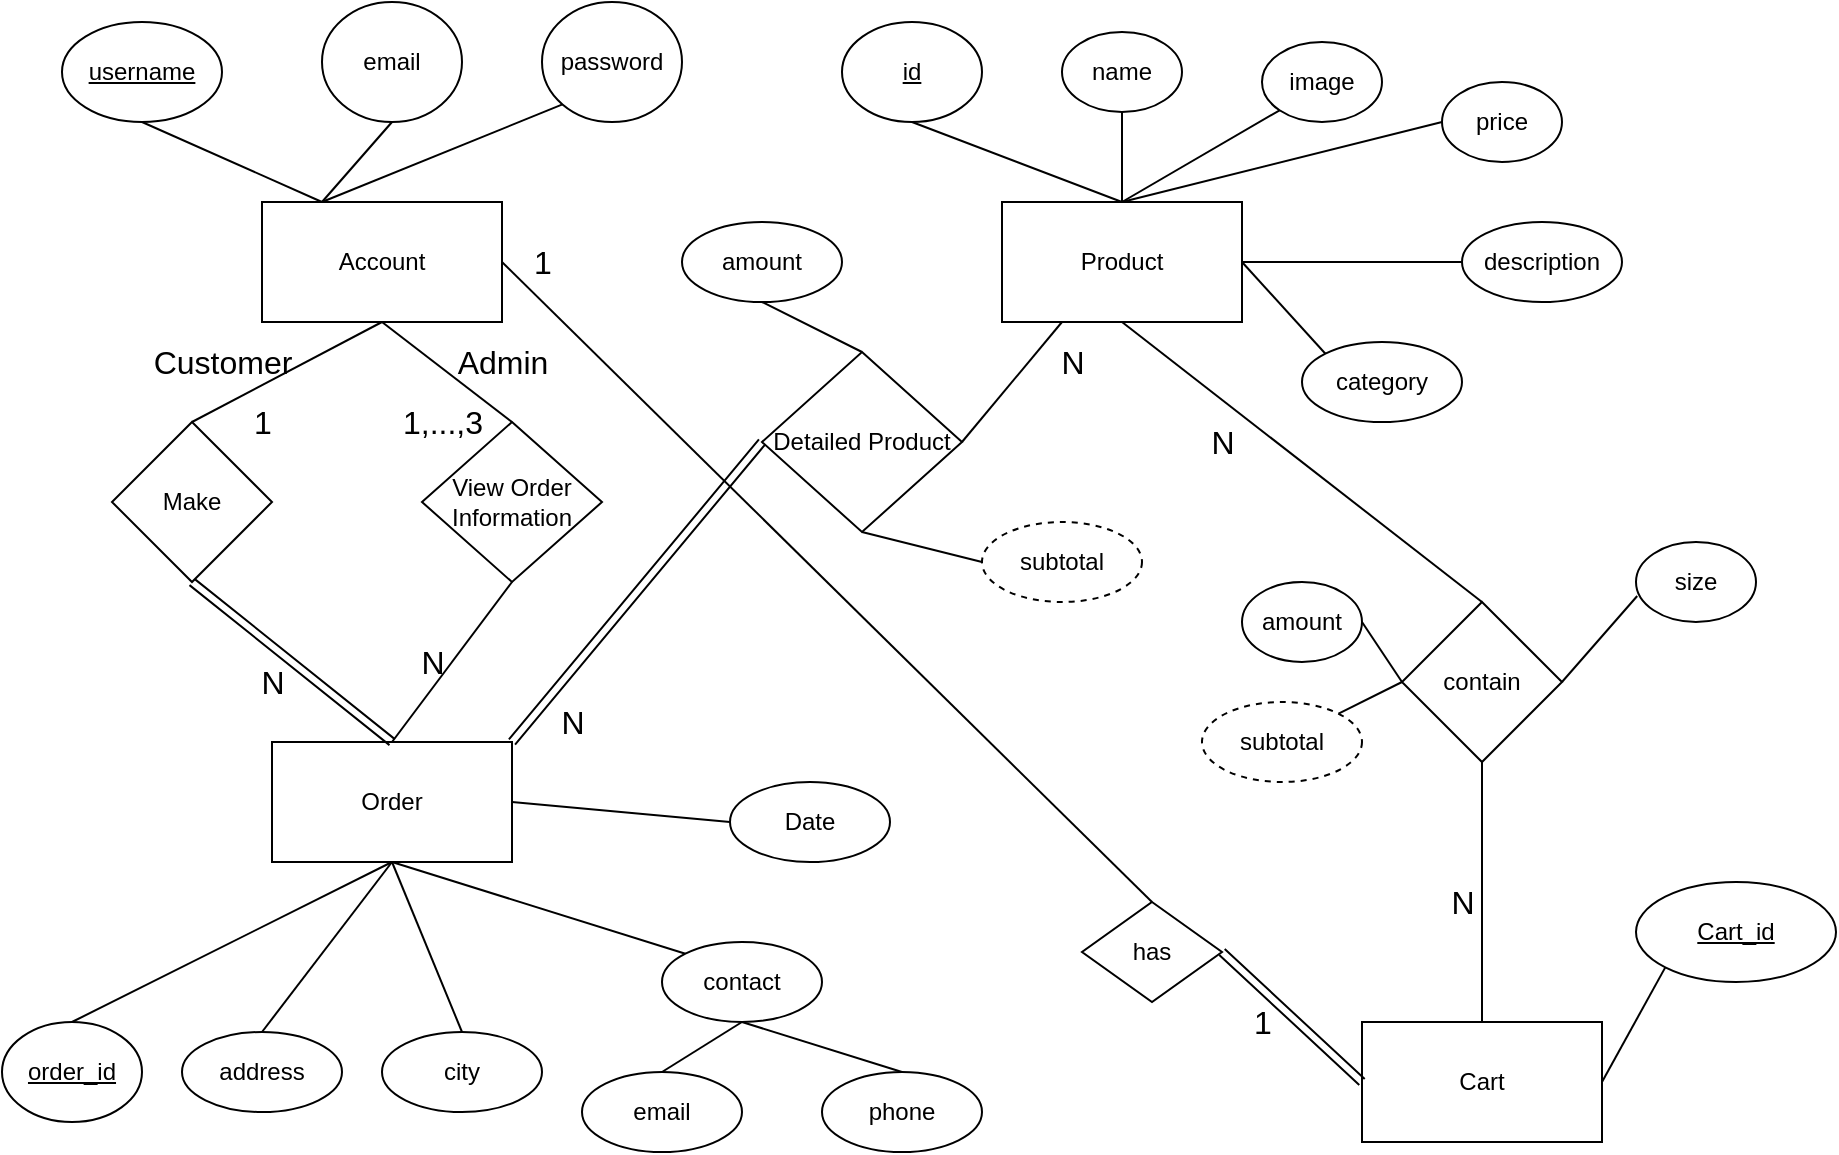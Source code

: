 <mxfile version="17.4.6" type="device"><diagram id="1lgO9WCk7UXbDJVZhRA6" name="Page-1"><mxGraphModel dx="1038" dy="571" grid="1" gridSize="10" guides="1" tooltips="1" connect="1" arrows="1" fold="1" page="1" pageScale="1" pageWidth="827" pageHeight="1169" math="0" shadow="0"><root><mxCell id="0"/><mxCell id="1" parent="0"/><mxCell id="2aXS9dPdLuiPy69ylXVW-65" style="edgeStyle=none;rounded=0;orthogonalLoop=1;jettySize=auto;html=1;exitX=0.5;exitY=1;exitDx=0;exitDy=0;entryX=0.5;entryY=0;entryDx=0;entryDy=0;endArrow=none;endFill=0;" edge="1" parent="1" source="2aXS9dPdLuiPy69ylXVW-1" target="2aXS9dPdLuiPy69ylXVW-64"><mxGeometry relative="1" as="geometry"/></mxCell><mxCell id="2aXS9dPdLuiPy69ylXVW-76" style="edgeStyle=none;rounded=0;orthogonalLoop=1;jettySize=auto;html=1;exitX=1;exitY=0.5;exitDx=0;exitDy=0;entryX=0.5;entryY=0;entryDx=0;entryDy=0;fontSize=16;endArrow=none;endFill=0;" edge="1" parent="1" source="2aXS9dPdLuiPy69ylXVW-1" target="2aXS9dPdLuiPy69ylXVW-75"><mxGeometry relative="1" as="geometry"/></mxCell><mxCell id="2aXS9dPdLuiPy69ylXVW-1" value="Account" style="rounded=0;whiteSpace=wrap;html=1;" vertex="1" parent="1"><mxGeometry x="140" y="150" width="120" height="60" as="geometry"/></mxCell><mxCell id="2aXS9dPdLuiPy69ylXVW-12" style="rounded=0;orthogonalLoop=1;jettySize=auto;html=1;exitX=0.5;exitY=1;exitDx=0;exitDy=0;endArrow=none;endFill=0;" edge="1" parent="1" source="2aXS9dPdLuiPy69ylXVW-2"><mxGeometry relative="1" as="geometry"><mxPoint x="170" y="150" as="targetPoint"/></mxGeometry></mxCell><mxCell id="2aXS9dPdLuiPy69ylXVW-2" value="&lt;u&gt;username&lt;/u&gt;" style="ellipse;whiteSpace=wrap;html=1;" vertex="1" parent="1"><mxGeometry x="40" y="60" width="80" height="50" as="geometry"/></mxCell><mxCell id="2aXS9dPdLuiPy69ylXVW-13" style="edgeStyle=none;rounded=0;orthogonalLoop=1;jettySize=auto;html=1;exitX=0.5;exitY=1;exitDx=0;exitDy=0;entryX=0.25;entryY=0;entryDx=0;entryDy=0;endArrow=none;endFill=0;" edge="1" parent="1" source="2aXS9dPdLuiPy69ylXVW-3" target="2aXS9dPdLuiPy69ylXVW-1"><mxGeometry relative="1" as="geometry"/></mxCell><mxCell id="2aXS9dPdLuiPy69ylXVW-3" value="email" style="ellipse;whiteSpace=wrap;html=1;" vertex="1" parent="1"><mxGeometry x="170" y="50" width="70" height="60" as="geometry"/></mxCell><mxCell id="2aXS9dPdLuiPy69ylXVW-14" style="edgeStyle=none;rounded=0;orthogonalLoop=1;jettySize=auto;html=1;exitX=0;exitY=1;exitDx=0;exitDy=0;endArrow=none;endFill=0;" edge="1" parent="1" source="2aXS9dPdLuiPy69ylXVW-4"><mxGeometry relative="1" as="geometry"><mxPoint x="170" y="150" as="targetPoint"/></mxGeometry></mxCell><mxCell id="2aXS9dPdLuiPy69ylXVW-4" value="password" style="ellipse;whiteSpace=wrap;html=1;" vertex="1" parent="1"><mxGeometry x="280" y="50" width="70" height="60" as="geometry"/></mxCell><mxCell id="2aXS9dPdLuiPy69ylXVW-35" style="edgeStyle=none;rounded=0;orthogonalLoop=1;jettySize=auto;html=1;exitX=0.5;exitY=1;exitDx=0;exitDy=0;entryX=0.5;entryY=0;entryDx=0;entryDy=0;endArrow=none;endFill=0;" edge="1" parent="1" source="2aXS9dPdLuiPy69ylXVW-5" target="2aXS9dPdLuiPy69ylXVW-34"><mxGeometry relative="1" as="geometry"/></mxCell><mxCell id="2aXS9dPdLuiPy69ylXVW-5" value="Product" style="rounded=0;whiteSpace=wrap;html=1;" vertex="1" parent="1"><mxGeometry x="510" y="150" width="120" height="60" as="geometry"/></mxCell><mxCell id="2aXS9dPdLuiPy69ylXVW-15" style="edgeStyle=none;rounded=0;orthogonalLoop=1;jettySize=auto;html=1;exitX=0.5;exitY=1;exitDx=0;exitDy=0;endArrow=none;endFill=0;" edge="1" parent="1" source="2aXS9dPdLuiPy69ylXVW-6"><mxGeometry relative="1" as="geometry"><mxPoint x="570" y="150" as="targetPoint"/></mxGeometry></mxCell><mxCell id="2aXS9dPdLuiPy69ylXVW-6" value="&lt;u&gt;id&lt;/u&gt;" style="ellipse;whiteSpace=wrap;html=1;" vertex="1" parent="1"><mxGeometry x="430" y="60" width="70" height="50" as="geometry"/></mxCell><mxCell id="2aXS9dPdLuiPy69ylXVW-16" style="edgeStyle=none;rounded=0;orthogonalLoop=1;jettySize=auto;html=1;exitX=0.5;exitY=1;exitDx=0;exitDy=0;endArrow=none;endFill=0;" edge="1" parent="1" source="2aXS9dPdLuiPy69ylXVW-7"><mxGeometry relative="1" as="geometry"><mxPoint x="570" y="150" as="targetPoint"/></mxGeometry></mxCell><mxCell id="2aXS9dPdLuiPy69ylXVW-7" value="name" style="ellipse;whiteSpace=wrap;html=1;" vertex="1" parent="1"><mxGeometry x="540" y="65" width="60" height="40" as="geometry"/></mxCell><mxCell id="2aXS9dPdLuiPy69ylXVW-17" style="edgeStyle=none;rounded=0;orthogonalLoop=1;jettySize=auto;html=1;exitX=0;exitY=1;exitDx=0;exitDy=0;endArrow=none;endFill=0;" edge="1" parent="1" source="2aXS9dPdLuiPy69ylXVW-8"><mxGeometry relative="1" as="geometry"><mxPoint x="570" y="150" as="targetPoint"/></mxGeometry></mxCell><mxCell id="2aXS9dPdLuiPy69ylXVW-8" value="image" style="ellipse;whiteSpace=wrap;html=1;" vertex="1" parent="1"><mxGeometry x="640" y="70" width="60" height="40" as="geometry"/></mxCell><mxCell id="2aXS9dPdLuiPy69ylXVW-18" style="edgeStyle=none;rounded=0;orthogonalLoop=1;jettySize=auto;html=1;exitX=0;exitY=0.5;exitDx=0;exitDy=0;endArrow=none;endFill=0;" edge="1" parent="1" source="2aXS9dPdLuiPy69ylXVW-9"><mxGeometry relative="1" as="geometry"><mxPoint x="570" y="150" as="targetPoint"/></mxGeometry></mxCell><mxCell id="2aXS9dPdLuiPy69ylXVW-9" value="price" style="ellipse;whiteSpace=wrap;html=1;" vertex="1" parent="1"><mxGeometry x="730" y="90" width="60" height="40" as="geometry"/></mxCell><mxCell id="2aXS9dPdLuiPy69ylXVW-19" style="edgeStyle=none;rounded=0;orthogonalLoop=1;jettySize=auto;html=1;exitX=0;exitY=0.5;exitDx=0;exitDy=0;entryX=1;entryY=0.5;entryDx=0;entryDy=0;endArrow=none;endFill=0;" edge="1" parent="1" source="2aXS9dPdLuiPy69ylXVW-10" target="2aXS9dPdLuiPy69ylXVW-5"><mxGeometry relative="1" as="geometry"/></mxCell><mxCell id="2aXS9dPdLuiPy69ylXVW-10" value="description" style="ellipse;whiteSpace=wrap;html=1;" vertex="1" parent="1"><mxGeometry x="740" y="160" width="80" height="40" as="geometry"/></mxCell><mxCell id="2aXS9dPdLuiPy69ylXVW-20" style="edgeStyle=none;rounded=0;orthogonalLoop=1;jettySize=auto;html=1;exitX=0;exitY=0;exitDx=0;exitDy=0;endArrow=none;endFill=0;" edge="1" parent="1" source="2aXS9dPdLuiPy69ylXVW-11"><mxGeometry relative="1" as="geometry"><mxPoint x="630" y="180" as="targetPoint"/></mxGeometry></mxCell><mxCell id="2aXS9dPdLuiPy69ylXVW-11" value="category" style="ellipse;whiteSpace=wrap;html=1;" vertex="1" parent="1"><mxGeometry x="660" y="220" width="80" height="40" as="geometry"/></mxCell><mxCell id="2aXS9dPdLuiPy69ylXVW-44" style="edgeStyle=none;rounded=0;orthogonalLoop=1;jettySize=auto;html=1;exitX=1;exitY=0.5;exitDx=0;exitDy=0;entryX=0;entryY=1;entryDx=0;entryDy=0;endArrow=none;endFill=0;" edge="1" parent="1" source="2aXS9dPdLuiPy69ylXVW-21" target="2aXS9dPdLuiPy69ylXVW-43"><mxGeometry relative="1" as="geometry"/></mxCell><mxCell id="2aXS9dPdLuiPy69ylXVW-21" value="Cart" style="rounded=0;whiteSpace=wrap;html=1;" vertex="1" parent="1"><mxGeometry x="690" y="560" width="120" height="60" as="geometry"/></mxCell><mxCell id="2aXS9dPdLuiPy69ylXVW-36" style="edgeStyle=none;rounded=0;orthogonalLoop=1;jettySize=auto;html=1;exitX=0.5;exitY=1;exitDx=0;exitDy=0;entryX=0.5;entryY=0;entryDx=0;entryDy=0;endArrow=none;endFill=0;" edge="1" parent="1" source="2aXS9dPdLuiPy69ylXVW-34" target="2aXS9dPdLuiPy69ylXVW-21"><mxGeometry relative="1" as="geometry"/></mxCell><mxCell id="2aXS9dPdLuiPy69ylXVW-40" style="edgeStyle=none;rounded=0;orthogonalLoop=1;jettySize=auto;html=1;exitX=0;exitY=0.5;exitDx=0;exitDy=0;entryX=1;entryY=0.5;entryDx=0;entryDy=0;endArrow=none;endFill=0;" edge="1" parent="1" source="2aXS9dPdLuiPy69ylXVW-34" target="2aXS9dPdLuiPy69ylXVW-39"><mxGeometry relative="1" as="geometry"/></mxCell><mxCell id="2aXS9dPdLuiPy69ylXVW-42" style="edgeStyle=none;rounded=0;orthogonalLoop=1;jettySize=auto;html=1;exitX=0;exitY=0.5;exitDx=0;exitDy=0;entryX=1;entryY=0;entryDx=0;entryDy=0;endArrow=none;endFill=0;" edge="1" parent="1" source="2aXS9dPdLuiPy69ylXVW-34" target="2aXS9dPdLuiPy69ylXVW-41"><mxGeometry relative="1" as="geometry"/></mxCell><mxCell id="2aXS9dPdLuiPy69ylXVW-46" style="edgeStyle=none;rounded=0;orthogonalLoop=1;jettySize=auto;html=1;exitX=1;exitY=0.5;exitDx=0;exitDy=0;entryX=0.01;entryY=0.675;entryDx=0;entryDy=0;entryPerimeter=0;endArrow=none;endFill=0;" edge="1" parent="1" source="2aXS9dPdLuiPy69ylXVW-34" target="2aXS9dPdLuiPy69ylXVW-45"><mxGeometry relative="1" as="geometry"/></mxCell><mxCell id="2aXS9dPdLuiPy69ylXVW-34" value="contain" style="rhombus;whiteSpace=wrap;html=1;" vertex="1" parent="1"><mxGeometry x="710" y="350" width="80" height="80" as="geometry"/></mxCell><mxCell id="2aXS9dPdLuiPy69ylXVW-37" value="N" style="text;html=1;align=center;verticalAlign=middle;resizable=0;points=[];autosize=1;strokeColor=none;fillColor=none;fontSize=16;" vertex="1" parent="1"><mxGeometry x="605" y="260" width="30" height="20" as="geometry"/></mxCell><mxCell id="2aXS9dPdLuiPy69ylXVW-38" value="N" style="text;html=1;align=center;verticalAlign=middle;resizable=0;points=[];autosize=1;strokeColor=none;fillColor=none;fontSize=16;" vertex="1" parent="1"><mxGeometry x="725" y="490" width="30" height="20" as="geometry"/></mxCell><mxCell id="2aXS9dPdLuiPy69ylXVW-39" value="amount" style="ellipse;whiteSpace=wrap;html=1;" vertex="1" parent="1"><mxGeometry x="630" y="340" width="60" height="40" as="geometry"/></mxCell><mxCell id="2aXS9dPdLuiPy69ylXVW-41" value="subtotal" style="ellipse;whiteSpace=wrap;html=1;dashed=1;" vertex="1" parent="1"><mxGeometry x="610" y="400" width="80" height="40" as="geometry"/></mxCell><mxCell id="2aXS9dPdLuiPy69ylXVW-43" value="&lt;u&gt;Cart_id&lt;/u&gt;" style="ellipse;whiteSpace=wrap;html=1;" vertex="1" parent="1"><mxGeometry x="827" y="490" width="100" height="50" as="geometry"/></mxCell><mxCell id="2aXS9dPdLuiPy69ylXVW-45" value="size" style="ellipse;whiteSpace=wrap;html=1;" vertex="1" parent="1"><mxGeometry x="827" y="320" width="60" height="40" as="geometry"/></mxCell><mxCell id="2aXS9dPdLuiPy69ylXVW-55" style="edgeStyle=none;rounded=0;orthogonalLoop=1;jettySize=auto;html=1;exitX=0.5;exitY=1;exitDx=0;exitDy=0;entryX=0.5;entryY=0;entryDx=0;entryDy=0;endArrow=none;endFill=0;" edge="1" parent="1" source="2aXS9dPdLuiPy69ylXVW-47" target="2aXS9dPdLuiPy69ylXVW-48"><mxGeometry relative="1" as="geometry"/></mxCell><mxCell id="2aXS9dPdLuiPy69ylXVW-62" style="edgeStyle=none;rounded=0;orthogonalLoop=1;jettySize=auto;html=1;exitX=1;exitY=0.5;exitDx=0;exitDy=0;entryX=0;entryY=0.5;entryDx=0;entryDy=0;endArrow=none;endFill=0;" edge="1" parent="1" source="2aXS9dPdLuiPy69ylXVW-47" target="2aXS9dPdLuiPy69ylXVW-54"><mxGeometry relative="1" as="geometry"/></mxCell><mxCell id="2aXS9dPdLuiPy69ylXVW-47" value="Order" style="rounded=0;whiteSpace=wrap;html=1;" vertex="1" parent="1"><mxGeometry x="145" y="420" width="120" height="60" as="geometry"/></mxCell><mxCell id="2aXS9dPdLuiPy69ylXVW-48" value="&lt;u&gt;order_id&lt;/u&gt;" style="ellipse;whiteSpace=wrap;html=1;" vertex="1" parent="1"><mxGeometry x="10" y="560" width="70" height="50" as="geometry"/></mxCell><mxCell id="2aXS9dPdLuiPy69ylXVW-56" style="edgeStyle=none;rounded=0;orthogonalLoop=1;jettySize=auto;html=1;exitX=0.5;exitY=0;exitDx=0;exitDy=0;entryX=0.5;entryY=1;entryDx=0;entryDy=0;endArrow=none;endFill=0;" edge="1" parent="1" source="2aXS9dPdLuiPy69ylXVW-49" target="2aXS9dPdLuiPy69ylXVW-47"><mxGeometry relative="1" as="geometry"/></mxCell><mxCell id="2aXS9dPdLuiPy69ylXVW-49" value="address" style="ellipse;whiteSpace=wrap;html=1;" vertex="1" parent="1"><mxGeometry x="100" y="565" width="80" height="40" as="geometry"/></mxCell><mxCell id="2aXS9dPdLuiPy69ylXVW-58" style="edgeStyle=none;rounded=0;orthogonalLoop=1;jettySize=auto;html=1;exitX=0.5;exitY=0;exitDx=0;exitDy=0;entryX=0.5;entryY=1;entryDx=0;entryDy=0;endArrow=none;endFill=0;" edge="1" parent="1" source="2aXS9dPdLuiPy69ylXVW-50" target="2aXS9dPdLuiPy69ylXVW-47"><mxGeometry relative="1" as="geometry"/></mxCell><mxCell id="2aXS9dPdLuiPy69ylXVW-50" value="city" style="ellipse;whiteSpace=wrap;html=1;" vertex="1" parent="1"><mxGeometry x="200" y="565" width="80" height="40" as="geometry"/></mxCell><mxCell id="2aXS9dPdLuiPy69ylXVW-59" style="edgeStyle=none;rounded=0;orthogonalLoop=1;jettySize=auto;html=1;exitX=0;exitY=0;exitDx=0;exitDy=0;entryX=0.5;entryY=1;entryDx=0;entryDy=0;endArrow=none;endFill=0;" edge="1" parent="1" source="2aXS9dPdLuiPy69ylXVW-51" target="2aXS9dPdLuiPy69ylXVW-47"><mxGeometry relative="1" as="geometry"/></mxCell><mxCell id="2aXS9dPdLuiPy69ylXVW-60" style="edgeStyle=none;rounded=0;orthogonalLoop=1;jettySize=auto;html=1;entryX=0.5;entryY=0;entryDx=0;entryDy=0;endArrow=none;endFill=0;" edge="1" parent="1" target="2aXS9dPdLuiPy69ylXVW-52"><mxGeometry relative="1" as="geometry"><mxPoint x="380" y="560" as="sourcePoint"/></mxGeometry></mxCell><mxCell id="2aXS9dPdLuiPy69ylXVW-51" value="contact" style="ellipse;whiteSpace=wrap;html=1;" vertex="1" parent="1"><mxGeometry x="340" y="520" width="80" height="40" as="geometry"/></mxCell><mxCell id="2aXS9dPdLuiPy69ylXVW-52" value="email" style="ellipse;whiteSpace=wrap;html=1;" vertex="1" parent="1"><mxGeometry x="300" y="585" width="80" height="40" as="geometry"/></mxCell><mxCell id="2aXS9dPdLuiPy69ylXVW-61" style="edgeStyle=none;rounded=0;orthogonalLoop=1;jettySize=auto;html=1;exitX=0.5;exitY=0;exitDx=0;exitDy=0;entryX=0.5;entryY=1;entryDx=0;entryDy=0;endArrow=none;endFill=0;" edge="1" parent="1" source="2aXS9dPdLuiPy69ylXVW-53" target="2aXS9dPdLuiPy69ylXVW-51"><mxGeometry relative="1" as="geometry"/></mxCell><mxCell id="2aXS9dPdLuiPy69ylXVW-53" value="phone" style="ellipse;whiteSpace=wrap;html=1;" vertex="1" parent="1"><mxGeometry x="420" y="585" width="80" height="40" as="geometry"/></mxCell><mxCell id="2aXS9dPdLuiPy69ylXVW-54" value="Date" style="ellipse;whiteSpace=wrap;html=1;" vertex="1" parent="1"><mxGeometry x="374" y="440" width="80" height="40" as="geometry"/></mxCell><mxCell id="2aXS9dPdLuiPy69ylXVW-66" style="edgeStyle=none;rounded=0;orthogonalLoop=1;jettySize=auto;html=1;exitX=0.5;exitY=0;exitDx=0;exitDy=0;endArrow=none;endFill=0;" edge="1" parent="1" source="2aXS9dPdLuiPy69ylXVW-63"><mxGeometry relative="1" as="geometry"><mxPoint x="200" y="210" as="targetPoint"/></mxGeometry></mxCell><mxCell id="2aXS9dPdLuiPy69ylXVW-68" style="edgeStyle=none;rounded=0;orthogonalLoop=1;jettySize=auto;html=1;exitX=0.5;exitY=1;exitDx=0;exitDy=0;entryX=0.5;entryY=0;entryDx=0;entryDy=0;endArrow=none;endFill=0;" edge="1" parent="1" source="2aXS9dPdLuiPy69ylXVW-63" target="2aXS9dPdLuiPy69ylXVW-47"><mxGeometry relative="1" as="geometry"/></mxCell><mxCell id="2aXS9dPdLuiPy69ylXVW-63" value="View Order Information" style="rhombus;whiteSpace=wrap;html=1;" vertex="1" parent="1"><mxGeometry x="220" y="260" width="90" height="80" as="geometry"/></mxCell><mxCell id="2aXS9dPdLuiPy69ylXVW-67" style="edgeStyle=none;rounded=0;orthogonalLoop=1;jettySize=auto;html=1;exitX=0.5;exitY=1;exitDx=0;exitDy=0;entryX=0.5;entryY=0;entryDx=0;entryDy=0;endArrow=none;endFill=0;shape=link;" edge="1" parent="1" source="2aXS9dPdLuiPy69ylXVW-64" target="2aXS9dPdLuiPy69ylXVW-47"><mxGeometry relative="1" as="geometry"/></mxCell><mxCell id="2aXS9dPdLuiPy69ylXVW-64" value="Make" style="rhombus;whiteSpace=wrap;html=1;" vertex="1" parent="1"><mxGeometry x="65" y="260" width="80" height="80" as="geometry"/></mxCell><mxCell id="2aXS9dPdLuiPy69ylXVW-69" value="Customer" style="text;html=1;align=center;verticalAlign=middle;resizable=0;points=[];autosize=1;strokeColor=none;fillColor=none;fontSize=16;" vertex="1" parent="1"><mxGeometry x="80" y="220" width="80" height="20" as="geometry"/></mxCell><mxCell id="2aXS9dPdLuiPy69ylXVW-70" value="Admin" style="text;html=1;align=center;verticalAlign=middle;resizable=0;points=[];autosize=1;strokeColor=none;fillColor=none;fontSize=16;" vertex="1" parent="1"><mxGeometry x="230" y="220" width="60" height="20" as="geometry"/></mxCell><mxCell id="2aXS9dPdLuiPy69ylXVW-71" value="N" style="text;html=1;align=center;verticalAlign=middle;resizable=0;points=[];autosize=1;strokeColor=none;fillColor=none;fontSize=16;" vertex="1" parent="1"><mxGeometry x="210" y="370" width="30" height="20" as="geometry"/></mxCell><mxCell id="2aXS9dPdLuiPy69ylXVW-72" value="N" style="text;html=1;align=center;verticalAlign=middle;resizable=0;points=[];autosize=1;strokeColor=none;fillColor=none;fontSize=16;" vertex="1" parent="1"><mxGeometry x="130" y="380" width="30" height="20" as="geometry"/></mxCell><mxCell id="2aXS9dPdLuiPy69ylXVW-73" value="1" style="text;html=1;align=center;verticalAlign=middle;resizable=0;points=[];autosize=1;strokeColor=none;fillColor=none;fontSize=16;" vertex="1" parent="1"><mxGeometry x="130" y="250" width="20" height="20" as="geometry"/></mxCell><mxCell id="2aXS9dPdLuiPy69ylXVW-74" value="1,...,3" style="text;html=1;align=center;verticalAlign=middle;resizable=0;points=[];autosize=1;strokeColor=none;fillColor=none;fontSize=16;" vertex="1" parent="1"><mxGeometry x="200" y="250" width="60" height="20" as="geometry"/></mxCell><mxCell id="2aXS9dPdLuiPy69ylXVW-77" style="edgeStyle=none;rounded=0;orthogonalLoop=1;jettySize=auto;html=1;exitX=1;exitY=0.5;exitDx=0;exitDy=0;entryX=0;entryY=0.5;entryDx=0;entryDy=0;fontSize=16;endArrow=none;endFill=0;shape=link;" edge="1" parent="1" source="2aXS9dPdLuiPy69ylXVW-75" target="2aXS9dPdLuiPy69ylXVW-21"><mxGeometry relative="1" as="geometry"/></mxCell><mxCell id="2aXS9dPdLuiPy69ylXVW-75" value="has" style="rhombus;whiteSpace=wrap;html=1;fontSize=12;" vertex="1" parent="1"><mxGeometry x="550" y="500" width="70" height="50" as="geometry"/></mxCell><mxCell id="2aXS9dPdLuiPy69ylXVW-78" value="1" style="text;html=1;align=center;verticalAlign=middle;resizable=0;points=[];autosize=1;strokeColor=none;fillColor=none;fontSize=16;" vertex="1" parent="1"><mxGeometry x="270" y="170" width="20" height="20" as="geometry"/></mxCell><mxCell id="2aXS9dPdLuiPy69ylXVW-79" value="1" style="text;html=1;align=center;verticalAlign=middle;resizable=0;points=[];autosize=1;strokeColor=none;fillColor=none;fontSize=16;" vertex="1" parent="1"><mxGeometry x="630" y="550" width="20" height="20" as="geometry"/></mxCell><mxCell id="2aXS9dPdLuiPy69ylXVW-81" style="edgeStyle=none;rounded=0;orthogonalLoop=1;jettySize=auto;html=1;exitX=0;exitY=0.5;exitDx=0;exitDy=0;entryX=1;entryY=0;entryDx=0;entryDy=0;fontSize=16;endArrow=none;endFill=0;shape=link;" edge="1" parent="1" source="2aXS9dPdLuiPy69ylXVW-80" target="2aXS9dPdLuiPy69ylXVW-47"><mxGeometry relative="1" as="geometry"/></mxCell><mxCell id="2aXS9dPdLuiPy69ylXVW-82" style="edgeStyle=none;rounded=0;orthogonalLoop=1;jettySize=auto;html=1;exitX=1;exitY=0.5;exitDx=0;exitDy=0;entryX=0.25;entryY=1;entryDx=0;entryDy=0;fontSize=16;endArrow=none;endFill=0;" edge="1" parent="1" source="2aXS9dPdLuiPy69ylXVW-80" target="2aXS9dPdLuiPy69ylXVW-5"><mxGeometry relative="1" as="geometry"/></mxCell><mxCell id="2aXS9dPdLuiPy69ylXVW-86" style="edgeStyle=none;rounded=0;orthogonalLoop=1;jettySize=auto;html=1;exitX=0.5;exitY=0;exitDx=0;exitDy=0;entryX=0.5;entryY=1;entryDx=0;entryDy=0;fontSize=12;endArrow=none;endFill=0;" edge="1" parent="1" source="2aXS9dPdLuiPy69ylXVW-80" target="2aXS9dPdLuiPy69ylXVW-85"><mxGeometry relative="1" as="geometry"/></mxCell><mxCell id="2aXS9dPdLuiPy69ylXVW-88" style="edgeStyle=none;rounded=0;orthogonalLoop=1;jettySize=auto;html=1;exitX=0.5;exitY=1;exitDx=0;exitDy=0;entryX=0;entryY=0.5;entryDx=0;entryDy=0;fontSize=12;endArrow=none;endFill=0;" edge="1" parent="1" source="2aXS9dPdLuiPy69ylXVW-80" target="2aXS9dPdLuiPy69ylXVW-87"><mxGeometry relative="1" as="geometry"/></mxCell><mxCell id="2aXS9dPdLuiPy69ylXVW-80" value="Detailed Product" style="rhombus;whiteSpace=wrap;html=1;fontSize=12;" vertex="1" parent="1"><mxGeometry x="390" y="225" width="100" height="90" as="geometry"/></mxCell><mxCell id="2aXS9dPdLuiPy69ylXVW-83" value="N" style="text;html=1;align=center;verticalAlign=middle;resizable=0;points=[];autosize=1;strokeColor=none;fillColor=none;fontSize=16;" vertex="1" parent="1"><mxGeometry x="530" y="220" width="30" height="20" as="geometry"/></mxCell><mxCell id="2aXS9dPdLuiPy69ylXVW-84" value="N" style="text;html=1;align=center;verticalAlign=middle;resizable=0;points=[];autosize=1;strokeColor=none;fillColor=none;fontSize=16;" vertex="1" parent="1"><mxGeometry x="280" y="400" width="30" height="20" as="geometry"/></mxCell><mxCell id="2aXS9dPdLuiPy69ylXVW-85" value="amount" style="ellipse;whiteSpace=wrap;html=1;fontSize=12;" vertex="1" parent="1"><mxGeometry x="350" y="160" width="80" height="40" as="geometry"/></mxCell><mxCell id="2aXS9dPdLuiPy69ylXVW-87" value="subtotal" style="ellipse;whiteSpace=wrap;html=1;fontSize=12;dashed=1;" vertex="1" parent="1"><mxGeometry x="500" y="310" width="80" height="40" as="geometry"/></mxCell></root></mxGraphModel></diagram></mxfile>